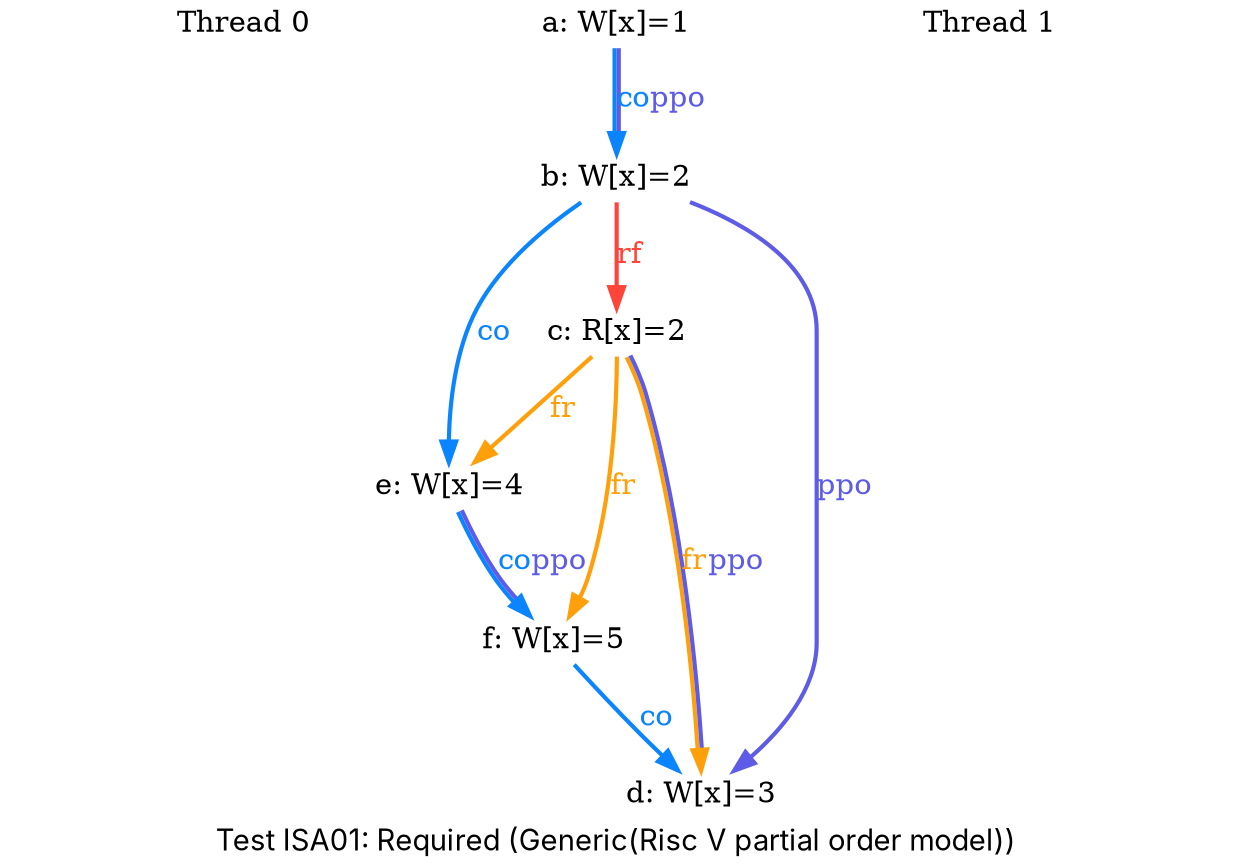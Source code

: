 digraph G {

splines=spline;
pad="0.000000";
fontname="SF Pro Display";

/* legend */
fontsize=14;
label="Test ISA01: Required (Generic(Risc V partial order model))";


/* the unlocked events */
proc0_label_node [shape=none, fontsize=14, label="Thread 0", pos="1.000000,4.050000!", fixedsize=true, width=3.250000, height=0.281250]
eiid0 [label="a: W[x]=1", shape="none", fontsize=14, pos="1.000000,3.375000!", fixedsize="false", height="0.194444", width="1.166667"];
eiid1 [label="b: W[x]=2", shape="none", fontsize=14, pos="1.000000,2.250000!", fixedsize="false", height="0.194444", width="1.166667"];
eiid2 [label="c: R[x]=2", shape="none", fontsize=14, pos="1.000000,1.125000!", fixedsize="false", height="0.194444", width="1.166667"];
eiid3 [label="d: W[x]=3", shape="none", fontsize=14, pos="1.000000,0.000000!", fixedsize="false", height="0.194444", width="1.166667"];
proc1_label_node [shape=none, fontsize=14, label="Thread 1", pos="6.000000,4.050000!", fixedsize=true, width=3.250000, height=0.281250]
eiid4 [label="e: W[x]=4", shape="none", fontsize=14, pos="6.000000,3.375000!", fixedsize="false", height="0.194444", width="1.166667"];
eiid5 [label="f: W[x]=5", shape="none", fontsize=14, pos="6.000000,2.250000!", fixedsize="false", height="0.194444", width="1.166667"];

/* the intra_causality_data edges */


/* the intra_causality_control edges */

/* the poi edges */
/* the rfmap edges */


/* The viewed-before edges */
eiid0 -> eiid1 [label=<<font color="#0A84FF">co</font><font color="#5E5CE6">ppo</font>>, color="#0A84FF:#5E5CE6", fontsize=14, penwidth="2.000000", arrowsize="1.000000"];
eiid1 -> eiid2 [label=<<font color="#FF453A">rf</font>>, color="#FF453A", fontsize=14, penwidth="2.000000", arrowsize="1.000000"];
eiid1 -> eiid3 [label=<<font color="#5E5CE6">ppo</font>>, color="#5E5CE6", fontsize=14, penwidth="2.000000", arrowsize="1.000000"];
eiid1 -> eiid4 [label=<<font color="#0A84FF">co</font>>, color="#0A84FF", fontsize=14, penwidth="2.000000", arrowsize="1.000000"];
eiid2 -> eiid3 [label=<<font color="#FF9F0A">fr</font><font color="#5E5CE6">ppo</font>>, color="#FF9F0A:#5E5CE6", fontsize=14, penwidth="2.000000", arrowsize="1.000000"];
eiid2 -> eiid4 [label=<<font color="#FF9F0A">fr</font>>, color="#FF9F0A", fontsize=14, penwidth="2.000000", arrowsize="1.000000"];
eiid2 -> eiid5 [label=<<font color="#FF9F0A">fr</font>>, color="#FF9F0A", fontsize=14, penwidth="2.000000", arrowsize="1.000000"];
eiid4 -> eiid5 [label=<<font color="#0A84FF">co</font><font color="#5E5CE6">ppo</font>>, color="#0A84FF:#5E5CE6", fontsize=14, penwidth="2.000000", arrowsize="1.000000"];
eiid5 -> eiid3 [label=<<font color="#0A84FF">co</font>>, color="#0A84FF", fontsize=14, penwidth="2.000000", arrowsize="1.000000"];
}
